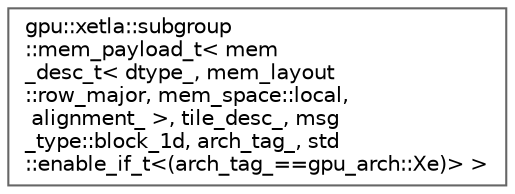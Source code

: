 digraph "Graphical Class Hierarchy"
{
 // LATEX_PDF_SIZE
  bgcolor="transparent";
  edge [fontname=Helvetica,fontsize=10,labelfontname=Helvetica,labelfontsize=10];
  node [fontname=Helvetica,fontsize=10,shape=box,height=0.2,width=0.4];
  rankdir="LR";
  Node0 [id="Node000000",label="gpu::xetla::subgroup\l::mem_payload_t\< mem\l_desc_t\< dtype_, mem_layout\l::row_major, mem_space::local,\l alignment_ \>, tile_desc_, msg\l_type::block_1d, arch_tag_, std\l::enable_if_t\<(arch_tag_==gpu_arch::Xe)\> \>",height=0.2,width=0.4,color="grey40", fillcolor="white", style="filled",URL="$structgpu_1_1xetla_1_1subgroup_1_1mem__payload__t_3_01mem__desc__t_3_01dtype___00_01mem__layout_f13f14abd83ef2944d3ec6e74777e30b.html",tooltip="Is to describe the shared local memory surface for block-1d load/store."];
}
